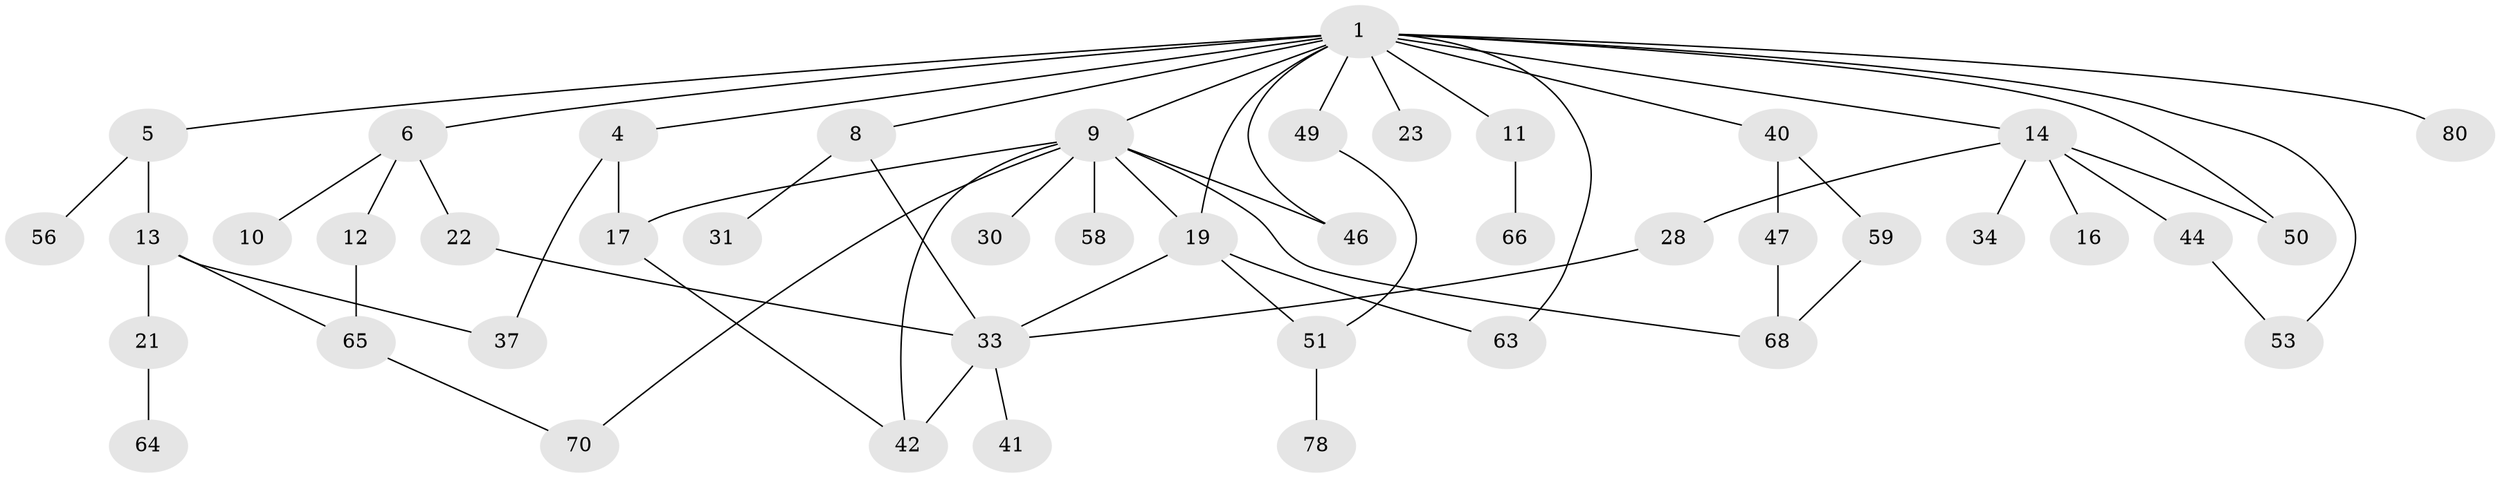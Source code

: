 // original degree distribution, {6: 0.03409090909090909, 7: 0.011363636363636364, 8: 0.011363636363636364, 4: 0.10227272727272728, 1: 0.3409090909090909, 3: 0.19318181818181818, 5: 0.022727272727272728, 2: 0.2840909090909091}
// Generated by graph-tools (version 1.1) at 2025/13/03/09/25 04:13:20]
// undirected, 44 vertices, 60 edges
graph export_dot {
graph [start="1"]
  node [color=gray90,style=filled];
  1 [super="+2+3+15"];
  4 [super="+62"];
  5 [super="+7"];
  6;
  8;
  9 [super="+29+35+18"];
  10;
  11 [super="+43"];
  12 [super="+82+39"];
  13 [super="+74+32"];
  14 [super="+24"];
  16;
  17;
  19 [super="+54+20+60"];
  21 [super="+26"];
  22 [super="+27+36"];
  23 [super="+75"];
  28;
  30 [super="+85+61"];
  31 [super="+52"];
  33 [super="+45+38"];
  34 [super="+84"];
  37;
  40;
  41;
  42 [super="+48+76"];
  44;
  46 [super="+71"];
  47;
  49;
  50 [super="+77"];
  51;
  53;
  56;
  58;
  59 [super="+87+67"];
  63;
  64;
  65;
  66;
  68;
  70;
  78 [super="+86"];
  80;
  1 -- 9;
  1 -- 23;
  1 -- 63;
  1 -- 80;
  1 -- 49;
  1 -- 19;
  1 -- 53;
  1 -- 8;
  1 -- 14;
  1 -- 4;
  1 -- 5;
  1 -- 6;
  1 -- 40;
  1 -- 11;
  1 -- 46;
  1 -- 50;
  4 -- 17;
  4 -- 37;
  5 -- 13;
  5 -- 56;
  6 -- 10;
  6 -- 12;
  6 -- 22;
  8 -- 31;
  8 -- 33;
  9 -- 58;
  9 -- 68;
  9 -- 30;
  9 -- 70;
  9 -- 46;
  9 -- 42;
  9 -- 17;
  9 -- 19;
  11 -- 66;
  12 -- 65;
  13 -- 21;
  13 -- 37;
  13 -- 65;
  14 -- 16;
  14 -- 44;
  14 -- 34;
  14 -- 28;
  14 -- 50;
  17 -- 42;
  19 -- 51;
  19 -- 63;
  19 -- 33;
  21 -- 64;
  22 -- 33 [weight=2];
  28 -- 33;
  33 -- 41;
  33 -- 42;
  40 -- 47;
  40 -- 59;
  44 -- 53;
  47 -- 68;
  49 -- 51;
  51 -- 78;
  59 -- 68;
  65 -- 70;
}
